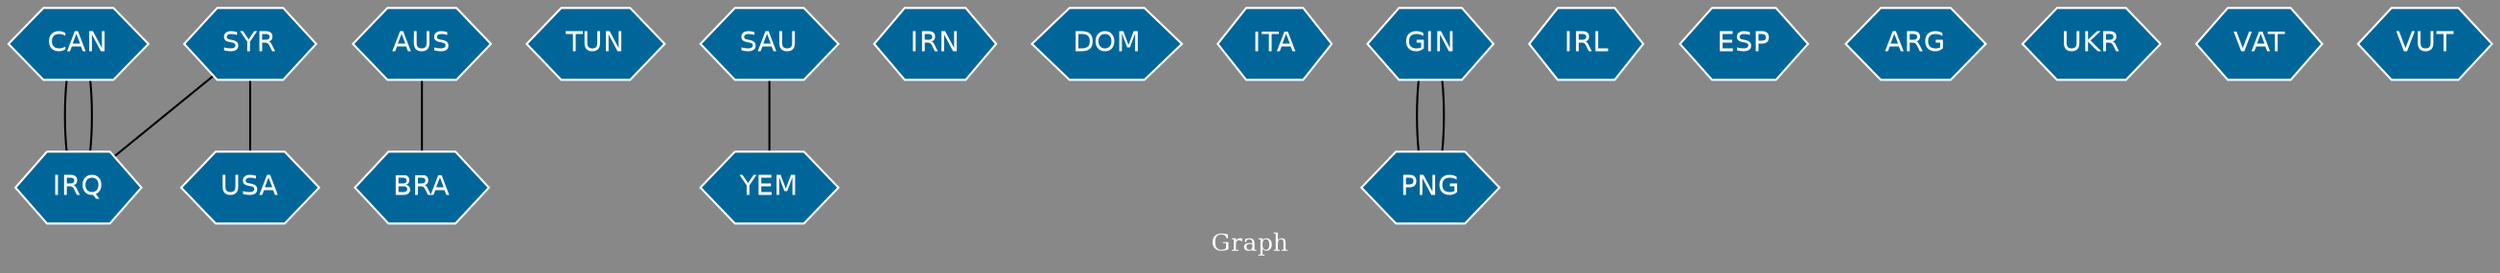 // Countries together in item graph
graph {
	graph [bgcolor="#888888" fontcolor=white fontsize=12 label="Graph" outputorder=edgesfirst overlap=prism]
	node [color=white fillcolor="#006699" fontcolor=white fontname=Helvetica shape=hexagon style=filled]
	edge [arrowhead=open color=black fontcolor=white fontname=Courier fontsize=12]
		CAN [label=CAN]
		AUS [label=AUS]
		TUN [label=TUN]
		IRQ [label=IRQ]
		SAU [label=SAU]
		YEM [label=YEM]
		SYR [label=SYR]
		USA [label=USA]
		IRN [label=IRN]
		DOM [label=DOM]
		ITA [label=ITA]
		GIN [label=GIN]
		PNG [label=PNG]
		IRL [label=IRL]
		ESP [label=ESP]
		BRA [label=BRA]
		ARG [label=ARG]
		UKR [label=UKR]
		VAT [label=VAT]
		VUT [label=VUT]
			GIN -- PNG [weight=1]
			SYR -- IRQ [weight=1]
			IRQ -- CAN [weight=3]
			CAN -- IRQ [weight=1]
			SAU -- YEM [weight=1]
			SYR -- USA [weight=2]
			PNG -- GIN [weight=1]
			AUS -- BRA [weight=1]
}